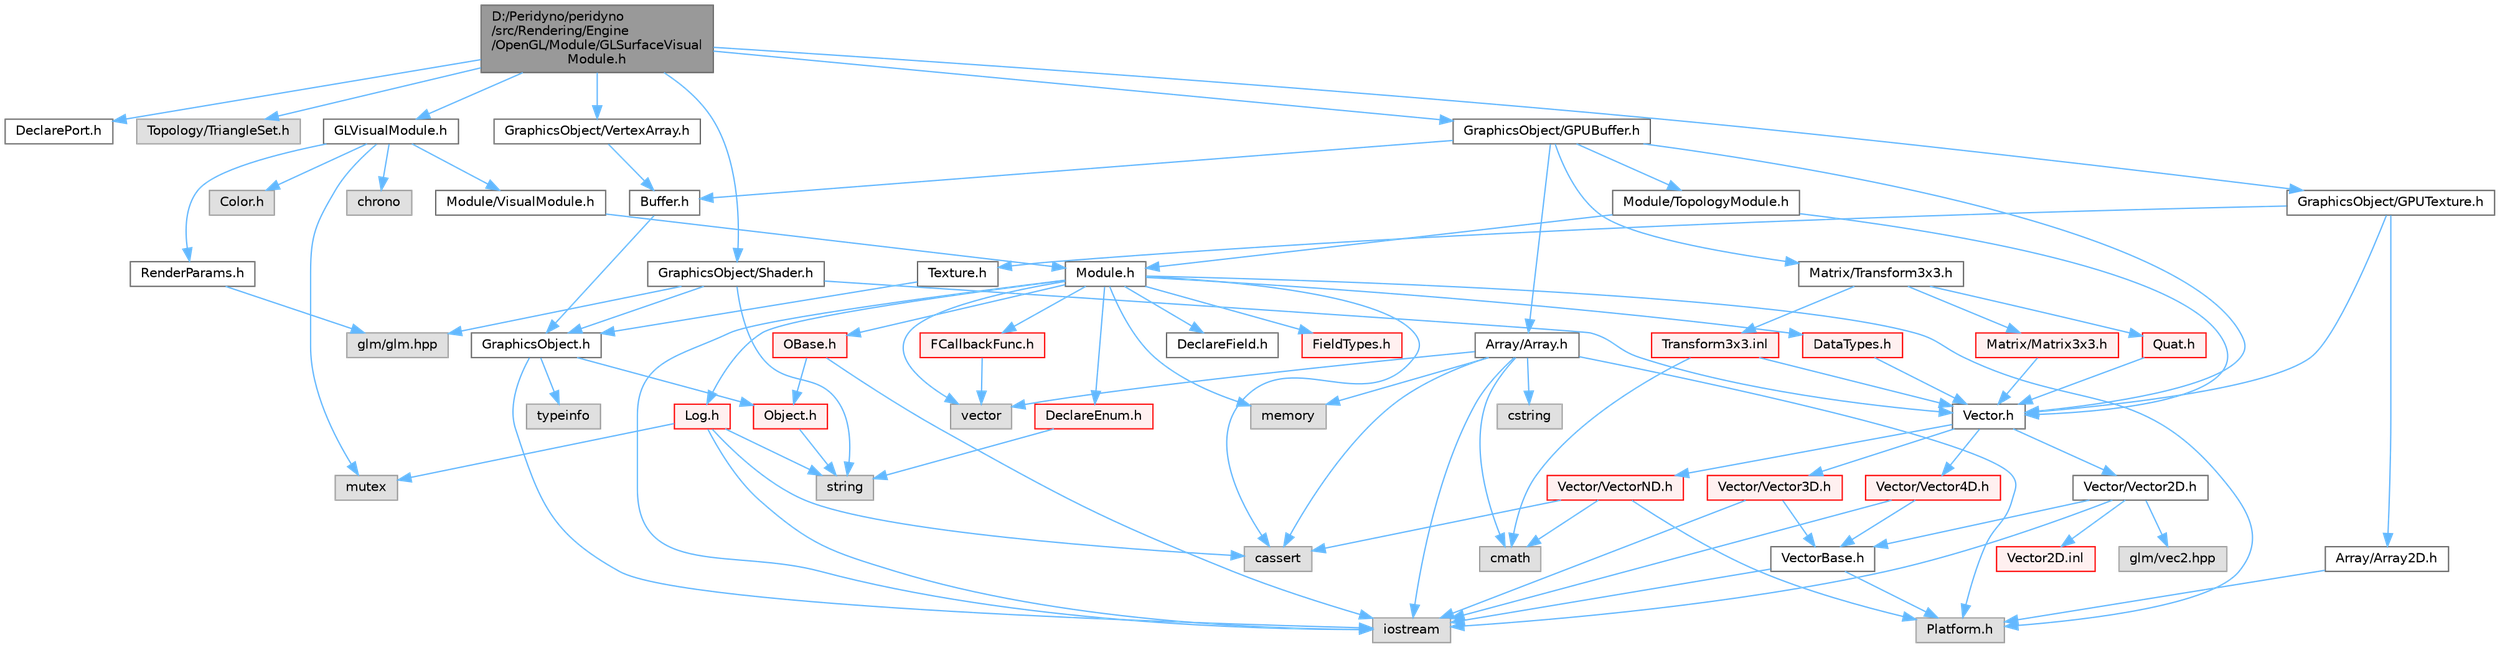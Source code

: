 digraph "D:/Peridyno/peridyno/src/Rendering/Engine/OpenGL/Module/GLSurfaceVisualModule.h"
{
 // LATEX_PDF_SIZE
  bgcolor="transparent";
  edge [fontname=Helvetica,fontsize=10,labelfontname=Helvetica,labelfontsize=10];
  node [fontname=Helvetica,fontsize=10,shape=box,height=0.2,width=0.4];
  Node1 [id="Node000001",label="D:/Peridyno/peridyno\l/src/Rendering/Engine\l/OpenGL/Module/GLSurfaceVisual\lModule.h",height=0.2,width=0.4,color="gray40", fillcolor="grey60", style="filled", fontcolor="black",tooltip=" "];
  Node1 -> Node2 [id="edge1_Node000001_Node000002",color="steelblue1",style="solid",tooltip=" "];
  Node2 [id="Node000002",label="DeclarePort.h",height=0.2,width=0.4,color="grey40", fillcolor="white", style="filled",URL="$_declare_port_8h.html",tooltip=" "];
  Node1 -> Node3 [id="edge2_Node000001_Node000003",color="steelblue1",style="solid",tooltip=" "];
  Node3 [id="Node000003",label="Topology/TriangleSet.h",height=0.2,width=0.4,color="grey60", fillcolor="#E0E0E0", style="filled",tooltip=" "];
  Node1 -> Node4 [id="edge3_Node000001_Node000004",color="steelblue1",style="solid",tooltip=" "];
  Node4 [id="Node000004",label="GLVisualModule.h",height=0.2,width=0.4,color="grey40", fillcolor="white", style="filled",URL="$_g_l_visual_module_8h.html",tooltip=" "];
  Node4 -> Node5 [id="edge4_Node000004_Node000005",color="steelblue1",style="solid",tooltip=" "];
  Node5 [id="Node000005",label="chrono",height=0.2,width=0.4,color="grey60", fillcolor="#E0E0E0", style="filled",tooltip=" "];
  Node4 -> Node6 [id="edge5_Node000004_Node000006",color="steelblue1",style="solid",tooltip=" "];
  Node6 [id="Node000006",label="mutex",height=0.2,width=0.4,color="grey60", fillcolor="#E0E0E0", style="filled",tooltip=" "];
  Node4 -> Node7 [id="edge6_Node000004_Node000007",color="steelblue1",style="solid",tooltip=" "];
  Node7 [id="Node000007",label="Module/VisualModule.h",height=0.2,width=0.4,color="grey40", fillcolor="white", style="filled",URL="$_visual_module_8h.html",tooltip=" "];
  Node7 -> Node8 [id="edge7_Node000007_Node000008",color="steelblue1",style="solid",tooltip=" "];
  Node8 [id="Node000008",label="Module.h",height=0.2,width=0.4,color="grey40", fillcolor="white", style="filled",URL="$_module_8h.html",tooltip=" "];
  Node8 -> Node9 [id="edge8_Node000008_Node000009",color="steelblue1",style="solid",tooltip=" "];
  Node9 [id="Node000009",label="Platform.h",height=0.2,width=0.4,color="grey60", fillcolor="#E0E0E0", style="filled",tooltip=" "];
  Node8 -> Node10 [id="edge9_Node000008_Node000010",color="steelblue1",style="solid",tooltip=" "];
  Node10 [id="Node000010",label="memory",height=0.2,width=0.4,color="grey60", fillcolor="#E0E0E0", style="filled",tooltip=" "];
  Node8 -> Node11 [id="edge10_Node000008_Node000011",color="steelblue1",style="solid",tooltip=" "];
  Node11 [id="Node000011",label="vector",height=0.2,width=0.4,color="grey60", fillcolor="#E0E0E0", style="filled",tooltip=" "];
  Node8 -> Node12 [id="edge11_Node000008_Node000012",color="steelblue1",style="solid",tooltip=" "];
  Node12 [id="Node000012",label="cassert",height=0.2,width=0.4,color="grey60", fillcolor="#E0E0E0", style="filled",tooltip=" "];
  Node8 -> Node13 [id="edge12_Node000008_Node000013",color="steelblue1",style="solid",tooltip=" "];
  Node13 [id="Node000013",label="iostream",height=0.2,width=0.4,color="grey60", fillcolor="#E0E0E0", style="filled",tooltip=" "];
  Node8 -> Node14 [id="edge13_Node000008_Node000014",color="steelblue1",style="solid",tooltip=" "];
  Node14 [id="Node000014",label="OBase.h",height=0.2,width=0.4,color="red", fillcolor="#FFF0F0", style="filled",URL="$_o_base_8h.html",tooltip=" "];
  Node14 -> Node13 [id="edge14_Node000014_Node000013",color="steelblue1",style="solid",tooltip=" "];
  Node14 -> Node21 [id="edge15_Node000014_Node000021",color="steelblue1",style="solid",tooltip=" "];
  Node21 [id="Node000021",label="Object.h",height=0.2,width=0.4,color="red", fillcolor="#FFF0F0", style="filled",URL="$_object_8h.html",tooltip=" "];
  Node21 -> Node18 [id="edge16_Node000021_Node000018",color="steelblue1",style="solid",tooltip=" "];
  Node18 [id="Node000018",label="string",height=0.2,width=0.4,color="grey60", fillcolor="#E0E0E0", style="filled",tooltip=" "];
  Node8 -> Node24 [id="edge17_Node000008_Node000024",color="steelblue1",style="solid",tooltip=" "];
  Node24 [id="Node000024",label="Log.h",height=0.2,width=0.4,color="red", fillcolor="#FFF0F0", style="filled",URL="$_log_8h.html",tooltip=" "];
  Node24 -> Node6 [id="edge18_Node000024_Node000006",color="steelblue1",style="solid",tooltip=" "];
  Node24 -> Node18 [id="edge19_Node000024_Node000018",color="steelblue1",style="solid",tooltip=" "];
  Node24 -> Node13 [id="edge20_Node000024_Node000013",color="steelblue1",style="solid",tooltip=" "];
  Node24 -> Node12 [id="edge21_Node000024_Node000012",color="steelblue1",style="solid",tooltip=" "];
  Node8 -> Node32 [id="edge22_Node000008_Node000032",color="steelblue1",style="solid",tooltip=" "];
  Node32 [id="Node000032",label="DataTypes.h",height=0.2,width=0.4,color="red", fillcolor="#FFF0F0", style="filled",URL="$_data_types_8h.html",tooltip=" "];
  Node32 -> Node33 [id="edge23_Node000032_Node000033",color="steelblue1",style="solid",tooltip=" "];
  Node33 [id="Node000033",label="Vector.h",height=0.2,width=0.4,color="grey40", fillcolor="white", style="filled",URL="$_vector_8h.html",tooltip=" "];
  Node33 -> Node34 [id="edge24_Node000033_Node000034",color="steelblue1",style="solid",tooltip=" "];
  Node34 [id="Node000034",label="Vector/Vector2D.h",height=0.2,width=0.4,color="grey40", fillcolor="white", style="filled",URL="$_vector2_d_8h.html",tooltip=" "];
  Node34 -> Node35 [id="edge25_Node000034_Node000035",color="steelblue1",style="solid",tooltip=" "];
  Node35 [id="Node000035",label="glm/vec2.hpp",height=0.2,width=0.4,color="grey60", fillcolor="#E0E0E0", style="filled",tooltip=" "];
  Node34 -> Node13 [id="edge26_Node000034_Node000013",color="steelblue1",style="solid",tooltip=" "];
  Node34 -> Node36 [id="edge27_Node000034_Node000036",color="steelblue1",style="solid",tooltip=" "];
  Node36 [id="Node000036",label="VectorBase.h",height=0.2,width=0.4,color="grey40", fillcolor="white", style="filled",URL="$_vector_base_8h.html",tooltip=" "];
  Node36 -> Node13 [id="edge28_Node000036_Node000013",color="steelblue1",style="solid",tooltip=" "];
  Node36 -> Node9 [id="edge29_Node000036_Node000009",color="steelblue1",style="solid",tooltip=" "];
  Node34 -> Node37 [id="edge30_Node000034_Node000037",color="steelblue1",style="solid",tooltip=" "];
  Node37 [id="Node000037",label="Vector2D.inl",height=0.2,width=0.4,color="red", fillcolor="#FFF0F0", style="filled",URL="$_vector2_d_8inl.html",tooltip=" "];
  Node33 -> Node40 [id="edge31_Node000033_Node000040",color="steelblue1",style="solid",tooltip=" "];
  Node40 [id="Node000040",label="Vector/Vector3D.h",height=0.2,width=0.4,color="red", fillcolor="#FFF0F0", style="filled",URL="$_vector3_d_8h.html",tooltip=" "];
  Node40 -> Node13 [id="edge32_Node000040_Node000013",color="steelblue1",style="solid",tooltip=" "];
  Node40 -> Node36 [id="edge33_Node000040_Node000036",color="steelblue1",style="solid",tooltip=" "];
  Node33 -> Node43 [id="edge34_Node000033_Node000043",color="steelblue1",style="solid",tooltip=" "];
  Node43 [id="Node000043",label="Vector/Vector4D.h",height=0.2,width=0.4,color="red", fillcolor="#FFF0F0", style="filled",URL="$_vector4_d_8h.html",tooltip=" "];
  Node43 -> Node13 [id="edge35_Node000043_Node000013",color="steelblue1",style="solid",tooltip=" "];
  Node43 -> Node36 [id="edge36_Node000043_Node000036",color="steelblue1",style="solid",tooltip=" "];
  Node33 -> Node46 [id="edge37_Node000033_Node000046",color="steelblue1",style="solid",tooltip=" "];
  Node46 [id="Node000046",label="Vector/VectorND.h",height=0.2,width=0.4,color="red", fillcolor="#FFF0F0", style="filled",URL="$_vector_n_d_8h.html",tooltip=" "];
  Node46 -> Node51 [id="edge38_Node000046_Node000051",color="steelblue1",style="solid",tooltip=" "];
  Node51 [id="Node000051",label="cmath",height=0.2,width=0.4,color="grey60", fillcolor="#E0E0E0", style="filled",tooltip=" "];
  Node46 -> Node12 [id="edge39_Node000046_Node000012",color="steelblue1",style="solid",tooltip=" "];
  Node46 -> Node9 [id="edge40_Node000046_Node000009",color="steelblue1",style="solid",tooltip=" "];
  Node8 -> Node73 [id="edge41_Node000008_Node000073",color="steelblue1",style="solid",tooltip=" "];
  Node73 [id="Node000073",label="DeclareEnum.h",height=0.2,width=0.4,color="red", fillcolor="#FFF0F0", style="filled",URL="$_declare_enum_8h.html",tooltip=" "];
  Node73 -> Node18 [id="edge42_Node000073_Node000018",color="steelblue1",style="solid",tooltip=" "];
  Node8 -> Node88 [id="edge43_Node000008_Node000088",color="steelblue1",style="solid",tooltip=" "];
  Node88 [id="Node000088",label="DeclareField.h",height=0.2,width=0.4,color="grey40", fillcolor="white", style="filled",URL="$_declare_field_8h.html",tooltip=" "];
  Node8 -> Node89 [id="edge44_Node000008_Node000089",color="steelblue1",style="solid",tooltip=" "];
  Node89 [id="Node000089",label="FCallbackFunc.h",height=0.2,width=0.4,color="red", fillcolor="#FFF0F0", style="filled",URL="$_f_callback_func_8h.html",tooltip=" "];
  Node89 -> Node11 [id="edge45_Node000089_Node000011",color="steelblue1",style="solid",tooltip=" "];
  Node8 -> Node90 [id="edge46_Node000008_Node000090",color="steelblue1",style="solid",tooltip=" "];
  Node90 [id="Node000090",label="FieldTypes.h",height=0.2,width=0.4,color="red", fillcolor="#FFF0F0", style="filled",URL="$_field_types_8h.html",tooltip=" "];
  Node4 -> Node92 [id="edge47_Node000004_Node000092",color="steelblue1",style="solid",tooltip=" "];
  Node92 [id="Node000092",label="Color.h",height=0.2,width=0.4,color="grey60", fillcolor="#E0E0E0", style="filled",tooltip=" "];
  Node4 -> Node93 [id="edge48_Node000004_Node000093",color="steelblue1",style="solid",tooltip=" "];
  Node93 [id="Node000093",label="RenderParams.h",height=0.2,width=0.4,color="grey40", fillcolor="white", style="filled",URL="$_render_params_8h.html",tooltip=" "];
  Node93 -> Node86 [id="edge49_Node000093_Node000086",color="steelblue1",style="solid",tooltip=" "];
  Node86 [id="Node000086",label="glm/glm.hpp",height=0.2,width=0.4,color="grey60", fillcolor="#E0E0E0", style="filled",tooltip=" "];
  Node1 -> Node94 [id="edge50_Node000001_Node000094",color="steelblue1",style="solid",tooltip=" "];
  Node94 [id="Node000094",label="GraphicsObject/GPUBuffer.h",height=0.2,width=0.4,color="grey40", fillcolor="white", style="filled",URL="$_g_p_u_buffer_8h.html",tooltip=" "];
  Node94 -> Node95 [id="edge51_Node000094_Node000095",color="steelblue1",style="solid",tooltip=" "];
  Node95 [id="Node000095",label="Buffer.h",height=0.2,width=0.4,color="grey40", fillcolor="white", style="filled",URL="$_buffer_8h.html",tooltip=" "];
  Node95 -> Node96 [id="edge52_Node000095_Node000096",color="steelblue1",style="solid",tooltip=" "];
  Node96 [id="Node000096",label="GraphicsObject.h",height=0.2,width=0.4,color="grey40", fillcolor="white", style="filled",URL="$_graphics_object_8h.html",tooltip=" "];
  Node96 -> Node17 [id="edge53_Node000096_Node000017",color="steelblue1",style="solid",tooltip=" "];
  Node17 [id="Node000017",label="typeinfo",height=0.2,width=0.4,color="grey60", fillcolor="#E0E0E0", style="filled",tooltip=" "];
  Node96 -> Node13 [id="edge54_Node000096_Node000013",color="steelblue1",style="solid",tooltip=" "];
  Node96 -> Node21 [id="edge55_Node000096_Node000021",color="steelblue1",style="solid",tooltip=" "];
  Node94 -> Node77 [id="edge56_Node000094_Node000077",color="steelblue1",style="solid",tooltip=" "];
  Node77 [id="Node000077",label="Array/Array.h",height=0.2,width=0.4,color="grey40", fillcolor="white", style="filled",URL="$_array_8h.html",tooltip=" "];
  Node77 -> Node9 [id="edge57_Node000077_Node000009",color="steelblue1",style="solid",tooltip=" "];
  Node77 -> Node12 [id="edge58_Node000077_Node000012",color="steelblue1",style="solid",tooltip=" "];
  Node77 -> Node11 [id="edge59_Node000077_Node000011",color="steelblue1",style="solid",tooltip=" "];
  Node77 -> Node13 [id="edge60_Node000077_Node000013",color="steelblue1",style="solid",tooltip=" "];
  Node77 -> Node78 [id="edge61_Node000077_Node000078",color="steelblue1",style="solid",tooltip=" "];
  Node78 [id="Node000078",label="cstring",height=0.2,width=0.4,color="grey60", fillcolor="#E0E0E0", style="filled",tooltip=" "];
  Node77 -> Node10 [id="edge62_Node000077_Node000010",color="steelblue1",style="solid",tooltip=" "];
  Node77 -> Node51 [id="edge63_Node000077_Node000051",color="steelblue1",style="solid",tooltip=" "];
  Node94 -> Node33 [id="edge64_Node000094_Node000033",color="steelblue1",style="solid",tooltip=" "];
  Node94 -> Node64 [id="edge65_Node000094_Node000064",color="steelblue1",style="solid",tooltip=" "];
  Node64 [id="Node000064",label="Matrix/Transform3x3.h",height=0.2,width=0.4,color="grey40", fillcolor="white", style="filled",URL="$_transform3x3_8h.html",tooltip=" "];
  Node64 -> Node65 [id="edge66_Node000064_Node000065",color="steelblue1",style="solid",tooltip=" "];
  Node65 [id="Node000065",label="Quat.h",height=0.2,width=0.4,color="red", fillcolor="#FFF0F0", style="filled",URL="$_quat_8h.html",tooltip="Implementation of quaternion."];
  Node65 -> Node33 [id="edge67_Node000065_Node000033",color="steelblue1",style="solid",tooltip=" "];
  Node64 -> Node58 [id="edge68_Node000064_Node000058",color="steelblue1",style="solid",tooltip=" "];
  Node58 [id="Node000058",label="Matrix/Matrix3x3.h",height=0.2,width=0.4,color="red", fillcolor="#FFF0F0", style="filled",URL="$_matrix3x3_8h.html",tooltip=" "];
  Node58 -> Node33 [id="edge69_Node000058_Node000033",color="steelblue1",style="solid",tooltip=" "];
  Node64 -> Node68 [id="edge70_Node000064_Node000068",color="steelblue1",style="solid",tooltip=" "];
  Node68 [id="Node000068",label="Transform3x3.inl",height=0.2,width=0.4,color="red", fillcolor="#FFF0F0", style="filled",URL="$_transform3x3_8inl.html",tooltip=" "];
  Node68 -> Node51 [id="edge71_Node000068_Node000051",color="steelblue1",style="solid",tooltip=" "];
  Node68 -> Node33 [id="edge72_Node000068_Node000033",color="steelblue1",style="solid",tooltip=" "];
  Node94 -> Node97 [id="edge73_Node000094_Node000097",color="steelblue1",style="solid",tooltip=" "];
  Node97 [id="Node000097",label="Module/TopologyModule.h",height=0.2,width=0.4,color="grey40", fillcolor="white", style="filled",URL="$_topology_module_8h.html",tooltip=" "];
  Node97 -> Node33 [id="edge74_Node000097_Node000033",color="steelblue1",style="solid",tooltip=" "];
  Node97 -> Node8 [id="edge75_Node000097_Node000008",color="steelblue1",style="solid",tooltip=" "];
  Node1 -> Node98 [id="edge76_Node000001_Node000098",color="steelblue1",style="solid",tooltip=" "];
  Node98 [id="Node000098",label="GraphicsObject/GPUTexture.h",height=0.2,width=0.4,color="grey40", fillcolor="white", style="filled",URL="$_g_p_u_texture_8h.html",tooltip=" "];
  Node98 -> Node99 [id="edge77_Node000098_Node000099",color="steelblue1",style="solid",tooltip=" "];
  Node99 [id="Node000099",label="Texture.h",height=0.2,width=0.4,color="grey40", fillcolor="white", style="filled",URL="$_texture_8h.html",tooltip=" "];
  Node99 -> Node96 [id="edge78_Node000099_Node000096",color="steelblue1",style="solid",tooltip=" "];
  Node98 -> Node33 [id="edge79_Node000098_Node000033",color="steelblue1",style="solid",tooltip=" "];
  Node98 -> Node79 [id="edge80_Node000098_Node000079",color="steelblue1",style="solid",tooltip=" "];
  Node79 [id="Node000079",label="Array/Array2D.h",height=0.2,width=0.4,color="grey40", fillcolor="white", style="filled",URL="$_array2_d_8h.html",tooltip=" "];
  Node79 -> Node9 [id="edge81_Node000079_Node000009",color="steelblue1",style="solid",tooltip=" "];
  Node1 -> Node100 [id="edge82_Node000001_Node000100",color="steelblue1",style="solid",tooltip=" "];
  Node100 [id="Node000100",label="GraphicsObject/VertexArray.h",height=0.2,width=0.4,color="grey40", fillcolor="white", style="filled",URL="$_vertex_array_8h.html",tooltip=" "];
  Node100 -> Node95 [id="edge83_Node000100_Node000095",color="steelblue1",style="solid",tooltip=" "];
  Node1 -> Node101 [id="edge84_Node000001_Node000101",color="steelblue1",style="solid",tooltip=" "];
  Node101 [id="Node000101",label="GraphicsObject/Shader.h",height=0.2,width=0.4,color="grey40", fillcolor="white", style="filled",URL="$_shader_8h.html",tooltip=" "];
  Node101 -> Node96 [id="edge85_Node000101_Node000096",color="steelblue1",style="solid",tooltip=" "];
  Node101 -> Node18 [id="edge86_Node000101_Node000018",color="steelblue1",style="solid",tooltip=" "];
  Node101 -> Node33 [id="edge87_Node000101_Node000033",color="steelblue1",style="solid",tooltip=" "];
  Node101 -> Node86 [id="edge88_Node000101_Node000086",color="steelblue1",style="solid",tooltip=" "];
}

